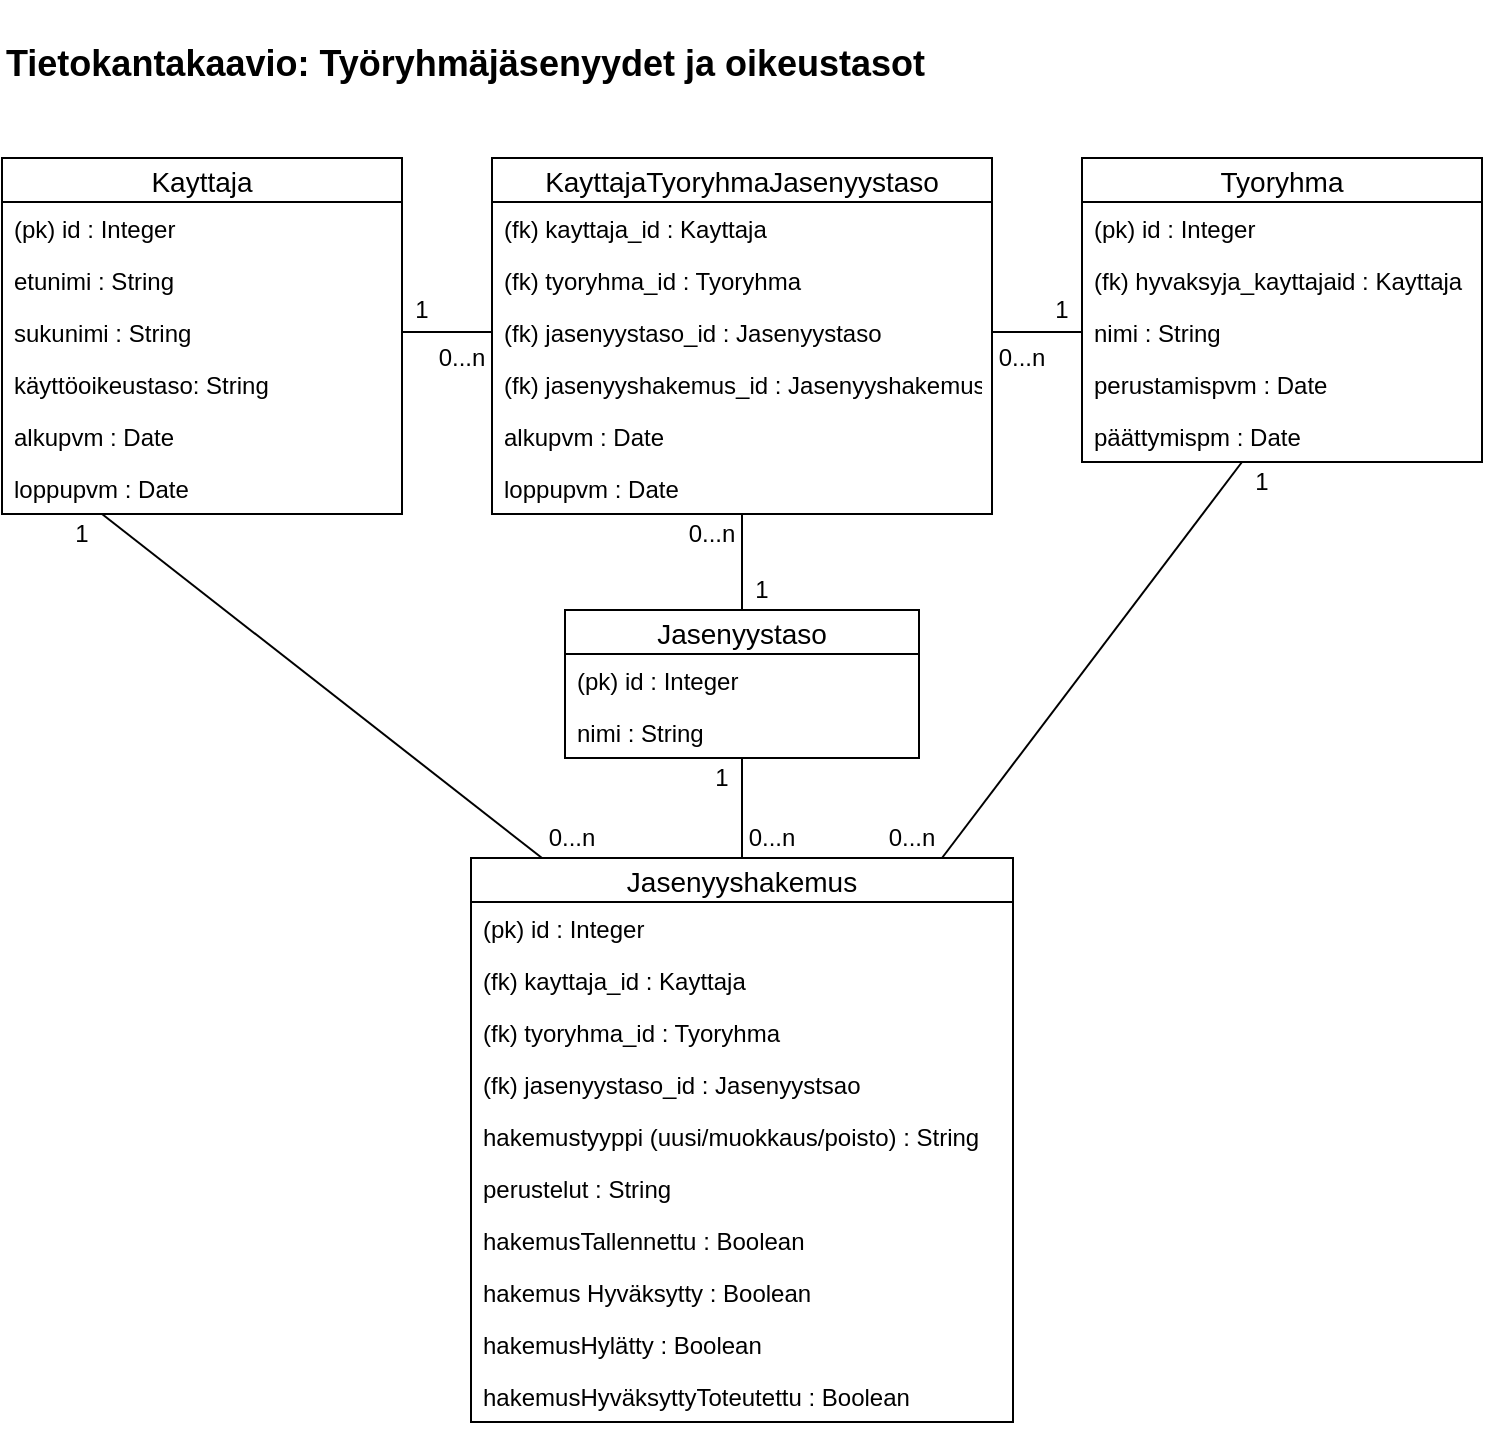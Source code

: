 <mxfile version="12.5.4" type="device"><diagram id="K_6eRJi6-mavrpqg_ub1" name="Page-1"><mxGraphModel dx="1080" dy="753" grid="1" gridSize="10" guides="1" tooltips="1" connect="1" arrows="1" fold="1" page="1" pageScale="1" pageWidth="827" pageHeight="1169" math="0" shadow="0"><root><mxCell id="0"/><mxCell id="1" parent="0"/><mxCell id="vYs6WJxpEF9WLS63FCqz-5" value="Kayttaja" style="swimlane;fontStyle=0;childLayout=stackLayout;horizontal=1;startSize=22;fillColor=none;horizontalStack=0;resizeParent=1;resizeParentMax=0;resizeLast=0;collapsible=1;marginBottom=0;swimlaneFillColor=#ffffff;align=center;fontSize=14;" vertex="1" parent="1"><mxGeometry x="50" y="99" width="200" height="178" as="geometry"/></mxCell><mxCell id="vYs6WJxpEF9WLS63FCqz-66" value="(pk) id : Integer" style="text;strokeColor=none;fillColor=none;spacingLeft=4;spacingRight=4;overflow=hidden;rotatable=0;points=[[0,0.5],[1,0.5]];portConstraint=eastwest;fontSize=12;" vertex="1" parent="vYs6WJxpEF9WLS63FCqz-5"><mxGeometry y="22" width="200" height="26" as="geometry"/></mxCell><mxCell id="vYs6WJxpEF9WLS63FCqz-6" value="etunimi : String" style="text;strokeColor=none;fillColor=none;spacingLeft=4;spacingRight=4;overflow=hidden;rotatable=0;points=[[0,0.5],[1,0.5]];portConstraint=eastwest;fontSize=12;" vertex="1" parent="vYs6WJxpEF9WLS63FCqz-5"><mxGeometry y="48" width="200" height="26" as="geometry"/></mxCell><mxCell id="vYs6WJxpEF9WLS63FCqz-7" value="sukunimi : String" style="text;strokeColor=none;fillColor=none;spacingLeft=4;spacingRight=4;overflow=hidden;rotatable=0;points=[[0,0.5],[1,0.5]];portConstraint=eastwest;fontSize=12;" vertex="1" parent="vYs6WJxpEF9WLS63FCqz-5"><mxGeometry y="74" width="200" height="26" as="geometry"/></mxCell><mxCell id="vYs6WJxpEF9WLS63FCqz-19" value="käyttöoikeustaso: String" style="text;strokeColor=none;fillColor=none;spacingLeft=4;spacingRight=4;overflow=hidden;rotatable=0;points=[[0,0.5],[1,0.5]];portConstraint=eastwest;fontSize=12;" vertex="1" parent="vYs6WJxpEF9WLS63FCqz-5"><mxGeometry y="100" width="200" height="26" as="geometry"/></mxCell><mxCell id="vYs6WJxpEF9WLS63FCqz-21" value="alkupvm : Date" style="text;strokeColor=none;fillColor=none;spacingLeft=4;spacingRight=4;overflow=hidden;rotatable=0;points=[[0,0.5],[1,0.5]];portConstraint=eastwest;fontSize=12;" vertex="1" parent="vYs6WJxpEF9WLS63FCqz-5"><mxGeometry y="126" width="200" height="26" as="geometry"/></mxCell><mxCell id="vYs6WJxpEF9WLS63FCqz-26" value="loppupvm : Date" style="text;strokeColor=none;fillColor=none;spacingLeft=4;spacingRight=4;overflow=hidden;rotatable=0;points=[[0,0.5],[1,0.5]];portConstraint=eastwest;fontSize=12;" vertex="1" parent="vYs6WJxpEF9WLS63FCqz-5"><mxGeometry y="152" width="200" height="26" as="geometry"/></mxCell><mxCell id="vYs6WJxpEF9WLS63FCqz-11" value="Tyoryhma" style="swimlane;fontStyle=0;childLayout=stackLayout;horizontal=1;startSize=22;fillColor=none;horizontalStack=0;resizeParent=1;resizeParentMax=0;resizeLast=0;collapsible=1;marginBottom=0;swimlaneFillColor=#ffffff;align=center;fontSize=14;" vertex="1" parent="1"><mxGeometry x="590" y="99" width="200" height="152" as="geometry"/></mxCell><mxCell id="vYs6WJxpEF9WLS63FCqz-64" value="(pk) id : Integer" style="text;strokeColor=none;fillColor=none;spacingLeft=4;spacingRight=4;overflow=hidden;rotatable=0;points=[[0,0.5],[1,0.5]];portConstraint=eastwest;fontSize=12;" vertex="1" parent="vYs6WJxpEF9WLS63FCqz-11"><mxGeometry y="22" width="200" height="26" as="geometry"/></mxCell><mxCell id="vYs6WJxpEF9WLS63FCqz-27" value="(fk) hyvaksyja_kayttajaid : Kayttaja" style="text;strokeColor=none;fillColor=none;spacingLeft=4;spacingRight=4;overflow=hidden;rotatable=0;points=[[0,0.5],[1,0.5]];portConstraint=eastwest;fontSize=12;" vertex="1" parent="vYs6WJxpEF9WLS63FCqz-11"><mxGeometry y="48" width="200" height="26" as="geometry"/></mxCell><mxCell id="vYs6WJxpEF9WLS63FCqz-12" value="nimi : String" style="text;strokeColor=none;fillColor=none;spacingLeft=4;spacingRight=4;overflow=hidden;rotatable=0;points=[[0,0.5],[1,0.5]];portConstraint=eastwest;fontSize=12;" vertex="1" parent="vYs6WJxpEF9WLS63FCqz-11"><mxGeometry y="74" width="200" height="26" as="geometry"/></mxCell><mxCell id="vYs6WJxpEF9WLS63FCqz-13" value="perustamispvm : Date" style="text;strokeColor=none;fillColor=none;spacingLeft=4;spacingRight=4;overflow=hidden;rotatable=0;points=[[0,0.5],[1,0.5]];portConstraint=eastwest;fontSize=12;" vertex="1" parent="vYs6WJxpEF9WLS63FCqz-11"><mxGeometry y="100" width="200" height="26" as="geometry"/></mxCell><mxCell id="vYs6WJxpEF9WLS63FCqz-14" value="päättymispm : Date" style="text;strokeColor=none;fillColor=none;spacingLeft=4;spacingRight=4;overflow=hidden;rotatable=0;points=[[0,0.5],[1,0.5]];portConstraint=eastwest;fontSize=12;" vertex="1" parent="vYs6WJxpEF9WLS63FCqz-11"><mxGeometry y="126" width="200" height="26" as="geometry"/></mxCell><mxCell id="vYs6WJxpEF9WLS63FCqz-15" value="Jasenyyshakemus" style="swimlane;fontStyle=0;childLayout=stackLayout;horizontal=1;startSize=22;fillColor=none;horizontalStack=0;resizeParent=1;resizeParentMax=0;resizeLast=0;collapsible=1;marginBottom=0;swimlaneFillColor=#ffffff;align=center;fontSize=14;" vertex="1" parent="1"><mxGeometry x="284.5" y="449" width="271" height="282" as="geometry"/></mxCell><mxCell id="vYs6WJxpEF9WLS63FCqz-62" value="(pk) id : Integer" style="text;strokeColor=none;fillColor=none;spacingLeft=4;spacingRight=4;overflow=hidden;rotatable=0;points=[[0,0.5],[1,0.5]];portConstraint=eastwest;fontSize=12;" vertex="1" parent="vYs6WJxpEF9WLS63FCqz-15"><mxGeometry y="22" width="271" height="26" as="geometry"/></mxCell><mxCell id="vYs6WJxpEF9WLS63FCqz-65" value="(fk) kayttaja_id : Kayttaja" style="text;strokeColor=none;fillColor=none;spacingLeft=4;spacingRight=4;overflow=hidden;rotatable=0;points=[[0,0.5],[1,0.5]];portConstraint=eastwest;fontSize=12;" vertex="1" parent="vYs6WJxpEF9WLS63FCqz-15"><mxGeometry y="48" width="271" height="26" as="geometry"/></mxCell><mxCell id="vYs6WJxpEF9WLS63FCqz-87" value="(fk) tyoryhma_id : Tyoryhma" style="text;strokeColor=none;fillColor=none;spacingLeft=4;spacingRight=4;overflow=hidden;rotatable=0;points=[[0,0.5],[1,0.5]];portConstraint=eastwest;fontSize=12;" vertex="1" parent="vYs6WJxpEF9WLS63FCqz-15"><mxGeometry y="74" width="271" height="26" as="geometry"/></mxCell><mxCell id="vYs6WJxpEF9WLS63FCqz-88" value="(fk) jasenyystaso_id : Jasenyystsao" style="text;strokeColor=none;fillColor=none;spacingLeft=4;spacingRight=4;overflow=hidden;rotatable=0;points=[[0,0.5],[1,0.5]];portConstraint=eastwest;fontSize=12;" vertex="1" parent="vYs6WJxpEF9WLS63FCqz-15"><mxGeometry y="100" width="271" height="26" as="geometry"/></mxCell><mxCell id="vYs6WJxpEF9WLS63FCqz-16" value="hakemustyyppi (uusi/muokkaus/poisto) : String" style="text;strokeColor=none;fillColor=none;spacingLeft=4;spacingRight=4;overflow=hidden;rotatable=0;points=[[0,0.5],[1,0.5]];portConstraint=eastwest;fontSize=12;" vertex="1" parent="vYs6WJxpEF9WLS63FCqz-15"><mxGeometry y="126" width="271" height="26" as="geometry"/></mxCell><mxCell id="vYs6WJxpEF9WLS63FCqz-18" value="perustelut : String" style="text;strokeColor=none;fillColor=none;spacingLeft=4;spacingRight=4;overflow=hidden;rotatable=0;points=[[0,0.5],[1,0.5]];portConstraint=eastwest;fontSize=12;" vertex="1" parent="vYs6WJxpEF9WLS63FCqz-15"><mxGeometry y="152" width="271" height="26" as="geometry"/></mxCell><mxCell id="vYs6WJxpEF9WLS63FCqz-30" value="hakemusTallennettu : Boolean" style="text;strokeColor=none;fillColor=none;spacingLeft=4;spacingRight=4;overflow=hidden;rotatable=0;points=[[0,0.5],[1,0.5]];portConstraint=eastwest;fontSize=12;" vertex="1" parent="vYs6WJxpEF9WLS63FCqz-15"><mxGeometry y="178" width="271" height="26" as="geometry"/></mxCell><mxCell id="vYs6WJxpEF9WLS63FCqz-31" value="hakemus Hyväksytty : Boolean" style="text;strokeColor=none;fillColor=none;spacingLeft=4;spacingRight=4;overflow=hidden;rotatable=0;points=[[0,0.5],[1,0.5]];portConstraint=eastwest;fontSize=12;" vertex="1" parent="vYs6WJxpEF9WLS63FCqz-15"><mxGeometry y="204" width="271" height="26" as="geometry"/></mxCell><mxCell id="vYs6WJxpEF9WLS63FCqz-34" value="hakemusHylätty : Boolean" style="text;strokeColor=none;fillColor=none;spacingLeft=4;spacingRight=4;overflow=hidden;rotatable=0;points=[[0,0.5],[1,0.5]];portConstraint=eastwest;fontSize=12;" vertex="1" parent="vYs6WJxpEF9WLS63FCqz-15"><mxGeometry y="230" width="271" height="26" as="geometry"/></mxCell><mxCell id="vYs6WJxpEF9WLS63FCqz-32" value="hakemusHyväksyttyToteutettu : Boolean" style="text;strokeColor=none;fillColor=none;spacingLeft=4;spacingRight=4;overflow=hidden;rotatable=0;points=[[0,0.5],[1,0.5]];portConstraint=eastwest;fontSize=12;" vertex="1" parent="vYs6WJxpEF9WLS63FCqz-15"><mxGeometry y="256" width="271" height="26" as="geometry"/></mxCell><mxCell id="vYs6WJxpEF9WLS63FCqz-22" value="Jasenyystaso" style="swimlane;fontStyle=0;childLayout=stackLayout;horizontal=1;startSize=22;fillColor=none;horizontalStack=0;resizeParent=1;resizeParentMax=0;resizeLast=0;collapsible=1;marginBottom=0;swimlaneFillColor=#ffffff;align=center;fontSize=14;" vertex="1" parent="1"><mxGeometry x="331.5" y="325" width="177" height="74" as="geometry"/></mxCell><mxCell id="vYs6WJxpEF9WLS63FCqz-63" value="(pk) id : Integer" style="text;strokeColor=none;fillColor=none;spacingLeft=4;spacingRight=4;overflow=hidden;rotatable=0;points=[[0,0.5],[1,0.5]];portConstraint=eastwest;fontSize=12;" vertex="1" parent="vYs6WJxpEF9WLS63FCqz-22"><mxGeometry y="22" width="177" height="26" as="geometry"/></mxCell><mxCell id="vYs6WJxpEF9WLS63FCqz-25" value="nimi : String" style="text;strokeColor=none;fillColor=none;spacingLeft=4;spacingRight=4;overflow=hidden;rotatable=0;points=[[0,0.5],[1,0.5]];portConstraint=eastwest;fontSize=12;" vertex="1" parent="vYs6WJxpEF9WLS63FCqz-22"><mxGeometry y="48" width="177" height="26" as="geometry"/></mxCell><mxCell id="vYs6WJxpEF9WLS63FCqz-74" value="KayttajaTyoryhmaJasenyystaso" style="swimlane;fontStyle=0;childLayout=stackLayout;horizontal=1;startSize=22;fillColor=none;horizontalStack=0;resizeParent=1;resizeParentMax=0;resizeLast=0;collapsible=1;marginBottom=0;swimlaneFillColor=#ffffff;align=center;fontSize=14;" vertex="1" parent="1"><mxGeometry x="295" y="99" width="250" height="178" as="geometry"/></mxCell><mxCell id="vYs6WJxpEF9WLS63FCqz-76" value="(fk) kayttaja_id : Kayttaja" style="text;strokeColor=none;fillColor=none;spacingLeft=4;spacingRight=4;overflow=hidden;rotatable=0;points=[[0,0.5],[1,0.5]];portConstraint=eastwest;fontSize=12;" vertex="1" parent="vYs6WJxpEF9WLS63FCqz-74"><mxGeometry y="22" width="250" height="26" as="geometry"/></mxCell><mxCell id="vYs6WJxpEF9WLS63FCqz-77" value="(fk) tyoryhma_id : Tyoryhma" style="text;strokeColor=none;fillColor=none;spacingLeft=4;spacingRight=4;overflow=hidden;rotatable=0;points=[[0,0.5],[1,0.5]];portConstraint=eastwest;fontSize=12;" vertex="1" parent="vYs6WJxpEF9WLS63FCqz-74"><mxGeometry y="48" width="250" height="26" as="geometry"/></mxCell><mxCell id="vYs6WJxpEF9WLS63FCqz-75" value="(fk) jasenyystaso_id : Jasenyystaso" style="text;strokeColor=none;fillColor=none;spacingLeft=4;spacingRight=4;overflow=hidden;rotatable=0;points=[[0,0.5],[1,0.5]];portConstraint=eastwest;fontSize=12;" vertex="1" parent="vYs6WJxpEF9WLS63FCqz-74"><mxGeometry y="74" width="250" height="26" as="geometry"/></mxCell><mxCell id="vYs6WJxpEF9WLS63FCqz-36" value="(fk) jasenyyshakemus_id : Jasenyyshakemus" style="text;strokeColor=none;fillColor=none;spacingLeft=4;spacingRight=4;overflow=hidden;rotatable=0;points=[[0,0.5],[1,0.5]];portConstraint=eastwest;fontSize=12;" vertex="1" parent="vYs6WJxpEF9WLS63FCqz-74"><mxGeometry y="100" width="250" height="26" as="geometry"/></mxCell><mxCell id="vYs6WJxpEF9WLS63FCqz-23" value="alkupvm : Date" style="text;strokeColor=none;fillColor=none;spacingLeft=4;spacingRight=4;overflow=hidden;rotatable=0;points=[[0,0.5],[1,0.5]];portConstraint=eastwest;fontSize=12;" vertex="1" parent="vYs6WJxpEF9WLS63FCqz-74"><mxGeometry y="126" width="250" height="26" as="geometry"/></mxCell><mxCell id="vYs6WJxpEF9WLS63FCqz-24" value="loppupvm : Date" style="text;strokeColor=none;fillColor=none;spacingLeft=4;spacingRight=4;overflow=hidden;rotatable=0;points=[[0,0.5],[1,0.5]];portConstraint=eastwest;fontSize=12;" vertex="1" parent="vYs6WJxpEF9WLS63FCqz-74"><mxGeometry y="152" width="250" height="26" as="geometry"/></mxCell><mxCell id="vYs6WJxpEF9WLS63FCqz-107" value="0...n" style="text;html=1;strokeColor=none;fillColor=none;align=center;verticalAlign=middle;whiteSpace=wrap;rounded=0;" vertex="1" parent="1"><mxGeometry x="320" y="429" width="30" height="20" as="geometry"/></mxCell><mxCell id="vYs6WJxpEF9WLS63FCqz-108" value="0...n" style="text;html=1;strokeColor=none;fillColor=none;align=center;verticalAlign=middle;whiteSpace=wrap;rounded=0;" vertex="1" parent="1"><mxGeometry x="265" y="189" width="30" height="20" as="geometry"/></mxCell><mxCell id="vYs6WJxpEF9WLS63FCqz-109" value="1" style="text;html=1;strokeColor=none;fillColor=none;align=center;verticalAlign=middle;whiteSpace=wrap;rounded=0;" vertex="1" parent="1"><mxGeometry x="250" y="165" width="20" height="20" as="geometry"/></mxCell><mxCell id="vYs6WJxpEF9WLS63FCqz-113" value="1" style="text;html=1;strokeColor=none;fillColor=none;align=center;verticalAlign=middle;whiteSpace=wrap;rounded=0;" vertex="1" parent="1"><mxGeometry x="420" y="305" width="20" height="20" as="geometry"/></mxCell><mxCell id="vYs6WJxpEF9WLS63FCqz-114" value="1" style="text;html=1;strokeColor=none;fillColor=none;align=center;verticalAlign=middle;whiteSpace=wrap;rounded=0;" vertex="1" parent="1"><mxGeometry x="570" y="165" width="20" height="20" as="geometry"/></mxCell><mxCell id="vYs6WJxpEF9WLS63FCqz-115" value="1" style="text;html=1;strokeColor=none;fillColor=none;align=center;verticalAlign=middle;whiteSpace=wrap;rounded=0;" vertex="1" parent="1"><mxGeometry x="80" y="277" width="20" height="20" as="geometry"/></mxCell><mxCell id="vYs6WJxpEF9WLS63FCqz-116" value="0...n" style="text;html=1;strokeColor=none;fillColor=none;align=center;verticalAlign=middle;whiteSpace=wrap;rounded=0;" vertex="1" parent="1"><mxGeometry x="545" y="189" width="30" height="20" as="geometry"/></mxCell><mxCell id="vYs6WJxpEF9WLS63FCqz-117" value="0...n" style="text;html=1;strokeColor=none;fillColor=none;align=center;verticalAlign=middle;whiteSpace=wrap;rounded=0;" vertex="1" parent="1"><mxGeometry x="390" y="277" width="30" height="20" as="geometry"/></mxCell><mxCell id="vYs6WJxpEF9WLS63FCqz-140" value="" style="endArrow=none;html=1;exitX=1;exitY=0;exitDx=0;exitDy=0;entryX=0;entryY=1;entryDx=0;entryDy=0;" edge="1" parent="1" source="vYs6WJxpEF9WLS63FCqz-115" target="vYs6WJxpEF9WLS63FCqz-107"><mxGeometry width="50" height="50" relative="1" as="geometry"><mxPoint x="150" y="297" as="sourcePoint"/><mxPoint x="120" y="359" as="targetPoint"/></mxGeometry></mxCell><mxCell id="vYs6WJxpEF9WLS63FCqz-149" value="" style="endArrow=none;html=1;exitX=1;exitY=0;exitDx=0;exitDy=0;entryX=0;entryY=1;entryDx=0;entryDy=0;" edge="1" parent="1" source="vYs6WJxpEF9WLS63FCqz-117" target="vYs6WJxpEF9WLS63FCqz-113"><mxGeometry width="50" height="50" relative="1" as="geometry"><mxPoint x="430" y="279" as="sourcePoint"/><mxPoint x="420" y="328" as="targetPoint"/></mxGeometry></mxCell><mxCell id="vYs6WJxpEF9WLS63FCqz-155" value="" style="endArrow=none;html=1;exitX=1;exitY=0.5;exitDx=0;exitDy=0;entryX=0;entryY=0.5;entryDx=0;entryDy=0;" edge="1" parent="1"><mxGeometry width="50" height="50" relative="1" as="geometry"><mxPoint x="250" y="186" as="sourcePoint"/><mxPoint x="295" y="186" as="targetPoint"/></mxGeometry></mxCell><mxCell id="vYs6WJxpEF9WLS63FCqz-156" value="" style="endArrow=none;html=1;exitX=1;exitY=0.5;exitDx=0;exitDy=0;entryX=0;entryY=0.5;entryDx=0;entryDy=0;" edge="1" parent="1"><mxGeometry width="50" height="50" relative="1" as="geometry"><mxPoint x="545" y="186" as="sourcePoint"/><mxPoint x="590" y="186" as="targetPoint"/></mxGeometry></mxCell><mxCell id="vYs6WJxpEF9WLS63FCqz-157" value="" style="endArrow=none;html=1;entryX=0;entryY=1;entryDx=0;entryDy=0;exitX=1;exitY=0;exitDx=0;exitDy=0;" edge="1" parent="1" source="vYs6WJxpEF9WLS63FCqz-164" target="vYs6WJxpEF9WLS63FCqz-160"><mxGeometry width="50" height="50" relative="1" as="geometry"><mxPoint x="430" y="389" as="sourcePoint"/><mxPoint x="140" y="356" as="targetPoint"/></mxGeometry></mxCell><mxCell id="vYs6WJxpEF9WLS63FCqz-158" value="" style="endArrow=none;html=1;entryX=0;entryY=0;entryDx=0;entryDy=0;exitX=1;exitY=1;exitDx=0;exitDy=0;" edge="1" parent="1" source="vYs6WJxpEF9WLS63FCqz-159" target="vYs6WJxpEF9WLS63FCqz-165"><mxGeometry width="50" height="50" relative="1" as="geometry"><mxPoint x="310" y="499" as="sourcePoint"/><mxPoint x="334.5" y="581" as="targetPoint"/></mxGeometry></mxCell><mxCell id="vYs6WJxpEF9WLS63FCqz-159" value="0...n" style="text;html=1;strokeColor=none;fillColor=none;align=center;verticalAlign=middle;whiteSpace=wrap;rounded=0;" vertex="1" parent="1"><mxGeometry x="490" y="429" width="30" height="20" as="geometry"/></mxCell><mxCell id="vYs6WJxpEF9WLS63FCqz-160" value="0...n" style="text;html=1;strokeColor=none;fillColor=none;align=center;verticalAlign=middle;whiteSpace=wrap;rounded=0;" vertex="1" parent="1"><mxGeometry x="420" y="429" width="30" height="20" as="geometry"/></mxCell><mxCell id="vYs6WJxpEF9WLS63FCqz-164" value="1" style="text;html=1;strokeColor=none;fillColor=none;align=center;verticalAlign=middle;whiteSpace=wrap;rounded=0;" vertex="1" parent="1"><mxGeometry x="400" y="399" width="20" height="20" as="geometry"/></mxCell><mxCell id="vYs6WJxpEF9WLS63FCqz-165" value="1" style="text;html=1;strokeColor=none;fillColor=none;align=center;verticalAlign=middle;whiteSpace=wrap;rounded=0;" vertex="1" parent="1"><mxGeometry x="670" y="251" width="20" height="20" as="geometry"/></mxCell><mxCell id="vYs6WJxpEF9WLS63FCqz-169" value="&lt;h2&gt;Tietokantakaavio: Työryhmäjäsenyydet ja oikeustasot&lt;/h2&gt;" style="text;html=1;" vertex="1" parent="1"><mxGeometry x="50" y="20" width="490" height="50" as="geometry"/></mxCell></root></mxGraphModel></diagram></mxfile>